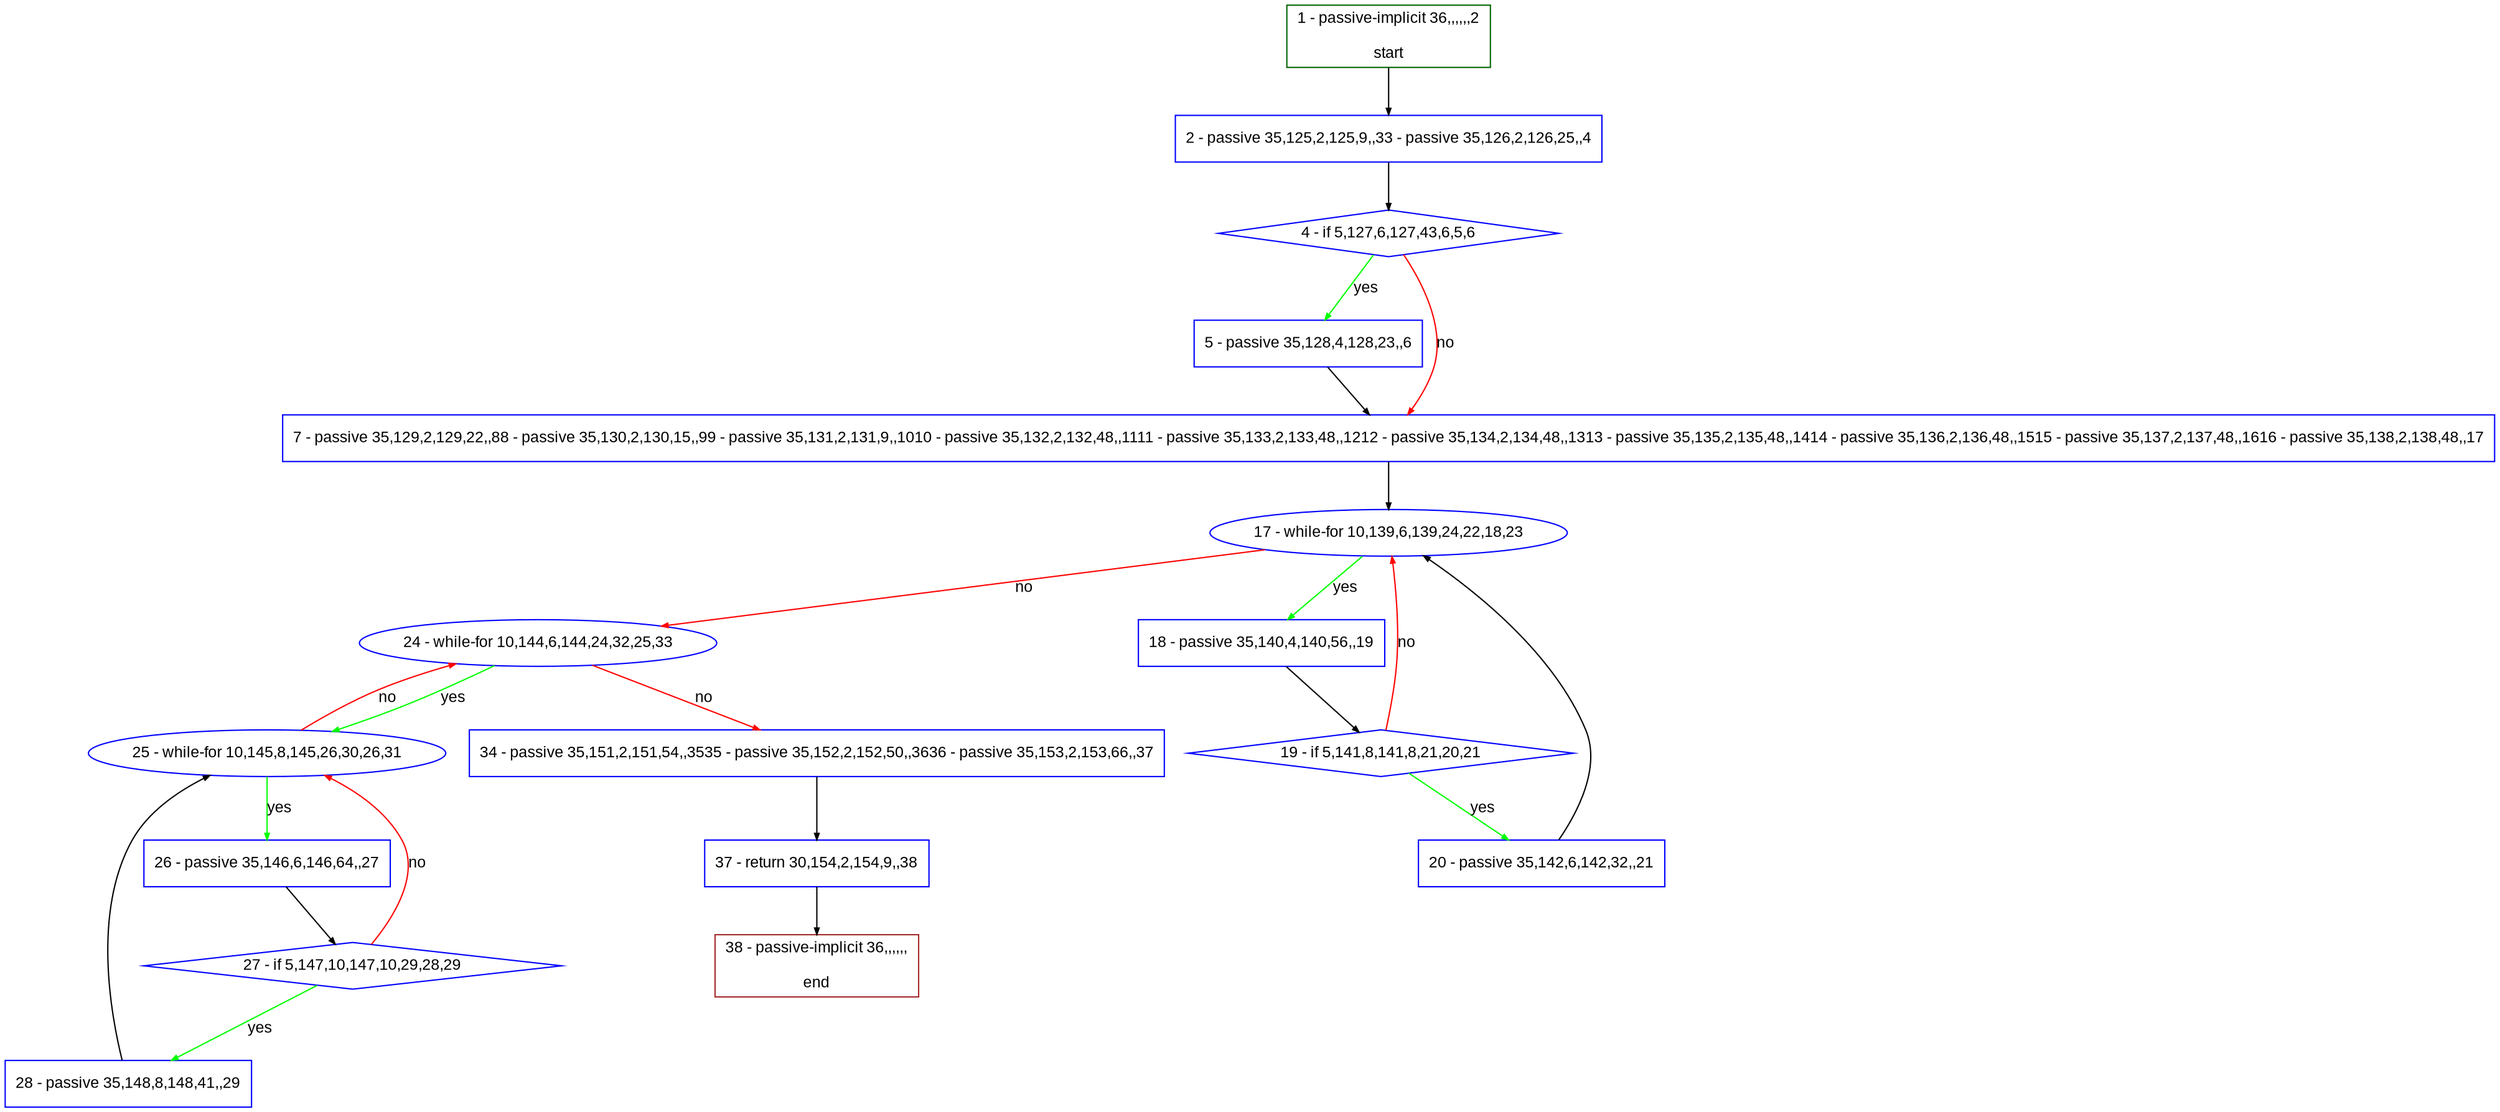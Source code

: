 digraph "" {
  graph [pack="true", label="", fontsize="12", packmode="clust", fontname="Arial", fillcolor="#FFFFCC", bgcolor="white", style="rounded,filled", compound="true"];
  node [node_initialized="no", label="", color="grey", fontsize="12", fillcolor="white", fontname="Arial", style="filled", shape="rectangle", compound="true", fixedsize="false"];
  edge [fontcolor="black", arrowhead="normal", arrowtail="none", arrowsize="0.5", ltail="", label="", color="black", fontsize="12", lhead="", fontname="Arial", dir="forward", compound="true"];
  __N1 [label="2 - passive 35,125,2,125,9,,33 - passive 35,126,2,126,25,,4", color="#0000ff", fillcolor="#ffffff", style="filled", shape="box"];
  __N2 [label="1 - passive-implicit 36,,,,,,2\n\nstart", color="#006400", fillcolor="#ffffff", style="filled", shape="box"];
  __N3 [label="4 - if 5,127,6,127,43,6,5,6", color="#0000ff", fillcolor="#ffffff", style="filled", shape="diamond"];
  __N4 [label="5 - passive 35,128,4,128,23,,6", color="#0000ff", fillcolor="#ffffff", style="filled", shape="box"];
  __N5 [label="7 - passive 35,129,2,129,22,,88 - passive 35,130,2,130,15,,99 - passive 35,131,2,131,9,,1010 - passive 35,132,2,132,48,,1111 - passive 35,133,2,133,48,,1212 - passive 35,134,2,134,48,,1313 - passive 35,135,2,135,48,,1414 - passive 35,136,2,136,48,,1515 - passive 35,137,2,137,48,,1616 - passive 35,138,2,138,48,,17", color="#0000ff", fillcolor="#ffffff", style="filled", shape="box"];
  __N6 [label="17 - while-for 10,139,6,139,24,22,18,23", color="#0000ff", fillcolor="#ffffff", style="filled", shape="oval"];
  __N7 [label="18 - passive 35,140,4,140,56,,19", color="#0000ff", fillcolor="#ffffff", style="filled", shape="box"];
  __N8 [label="24 - while-for 10,144,6,144,24,32,25,33", color="#0000ff", fillcolor="#ffffff", style="filled", shape="oval"];
  __N9 [label="19 - if 5,141,8,141,8,21,20,21", color="#0000ff", fillcolor="#ffffff", style="filled", shape="diamond"];
  __N10 [label="20 - passive 35,142,6,142,32,,21", color="#0000ff", fillcolor="#ffffff", style="filled", shape="box"];
  __N11 [label="25 - while-for 10,145,8,145,26,30,26,31", color="#0000ff", fillcolor="#ffffff", style="filled", shape="oval"];
  __N12 [label="34 - passive 35,151,2,151,54,,3535 - passive 35,152,2,152,50,,3636 - passive 35,153,2,153,66,,37", color="#0000ff", fillcolor="#ffffff", style="filled", shape="box"];
  __N13 [label="26 - passive 35,146,6,146,64,,27", color="#0000ff", fillcolor="#ffffff", style="filled", shape="box"];
  __N14 [label="27 - if 5,147,10,147,10,29,28,29", color="#0000ff", fillcolor="#ffffff", style="filled", shape="diamond"];
  __N15 [label="28 - passive 35,148,8,148,41,,29", color="#0000ff", fillcolor="#ffffff", style="filled", shape="box"];
  __N16 [label="37 - return 30,154,2,154,9,,38", color="#0000ff", fillcolor="#ffffff", style="filled", shape="box"];
  __N17 [label="38 - passive-implicit 36,,,,,,\n\nend", color="#a52a2a", fillcolor="#ffffff", style="filled", shape="box"];
  __N2 -> __N1 [arrowhead="normal", arrowtail="none", color="#000000", label="", dir="forward"];
  __N1 -> __N3 [arrowhead="normal", arrowtail="none", color="#000000", label="", dir="forward"];
  __N3 -> __N4 [arrowhead="normal", arrowtail="none", color="#00ff00", label="yes", dir="forward"];
  __N3 -> __N5 [arrowhead="normal", arrowtail="none", color="#ff0000", label="no", dir="forward"];
  __N4 -> __N5 [arrowhead="normal", arrowtail="none", color="#000000", label="", dir="forward"];
  __N5 -> __N6 [arrowhead="normal", arrowtail="none", color="#000000", label="", dir="forward"];
  __N6 -> __N7 [arrowhead="normal", arrowtail="none", color="#00ff00", label="yes", dir="forward"];
  __N6 -> __N8 [arrowhead="normal", arrowtail="none", color="#ff0000", label="no", dir="forward"];
  __N7 -> __N9 [arrowhead="normal", arrowtail="none", color="#000000", label="", dir="forward"];
  __N9 -> __N6 [arrowhead="normal", arrowtail="none", color="#ff0000", label="no", dir="forward"];
  __N9 -> __N10 [arrowhead="normal", arrowtail="none", color="#00ff00", label="yes", dir="forward"];
  __N10 -> __N6 [arrowhead="normal", arrowtail="none", color="#000000", label="", dir="forward"];
  __N8 -> __N11 [arrowhead="normal", arrowtail="none", color="#00ff00", label="yes", dir="forward"];
  __N11 -> __N8 [arrowhead="normal", arrowtail="none", color="#ff0000", label="no", dir="forward"];
  __N8 -> __N12 [arrowhead="normal", arrowtail="none", color="#ff0000", label="no", dir="forward"];
  __N11 -> __N13 [arrowhead="normal", arrowtail="none", color="#00ff00", label="yes", dir="forward"];
  __N13 -> __N14 [arrowhead="normal", arrowtail="none", color="#000000", label="", dir="forward"];
  __N14 -> __N11 [arrowhead="normal", arrowtail="none", color="#ff0000", label="no", dir="forward"];
  __N14 -> __N15 [arrowhead="normal", arrowtail="none", color="#00ff00", label="yes", dir="forward"];
  __N15 -> __N11 [arrowhead="normal", arrowtail="none", color="#000000", label="", dir="forward"];
  __N12 -> __N16 [arrowhead="normal", arrowtail="none", color="#000000", label="", dir="forward"];
  __N16 -> __N17 [arrowhead="normal", arrowtail="none", color="#000000", label="", dir="forward"];
}
